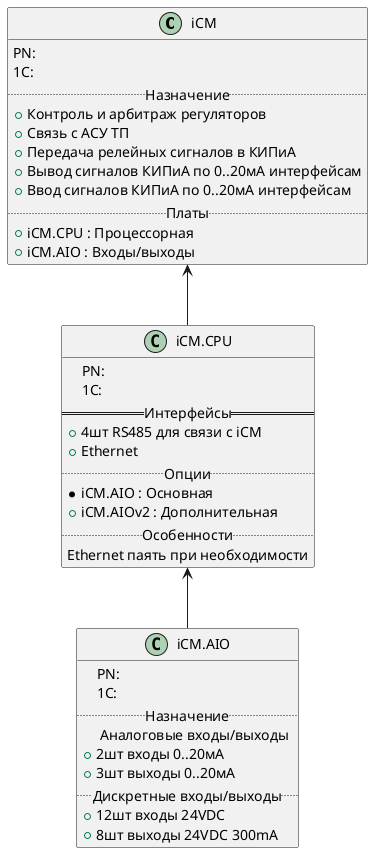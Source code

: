 @startuml
skinparam maxMessageSize 100
skinparam packageStyle rectangle
set namespaceSeparator none

class iCM {
PN:
1С:
.. Назначение ..
+ Контроль и арбитраж регуляторов
+ Связь с АСУ ТП
+ Передача релейных сигналов в КИПиА
+ Вывод сигналов КИПиА по 0..20мА интерфейсам
+ Ввод сигналов КИПиА по 0..20мА интерфейсам
.. Платы ..
+ iCM.CPU : Процессорная
+ iCM.AIO : Входы/выходы
} 

class iCM.CPU{
    PN:
    1С:
== Интерфейсы ==
+ 4шт RS485 для связи с iCM
+ Ethernet
.. Опции ..
* iCM.AIO : Основная
+ iCM.AIOv2 : Дополнительная
.. Особенности ..
Ethernet паять при необходимости
} 

class iCM.AIO {
    PN:
    1С:
.. Назначение ..
.. Аналоговые входы/выходы .. 
+ 2шт входы 0..20мА
+ 3шт выходы 0..20мА
.. Дискретные входы/выходы ..
+ 12шт входы 24VDC
+ 8шт выходы 24VDC 300mA
} 

iCM <-- iCM.CPU
iCM.CPU <-- iCM.AIO
@enduml
